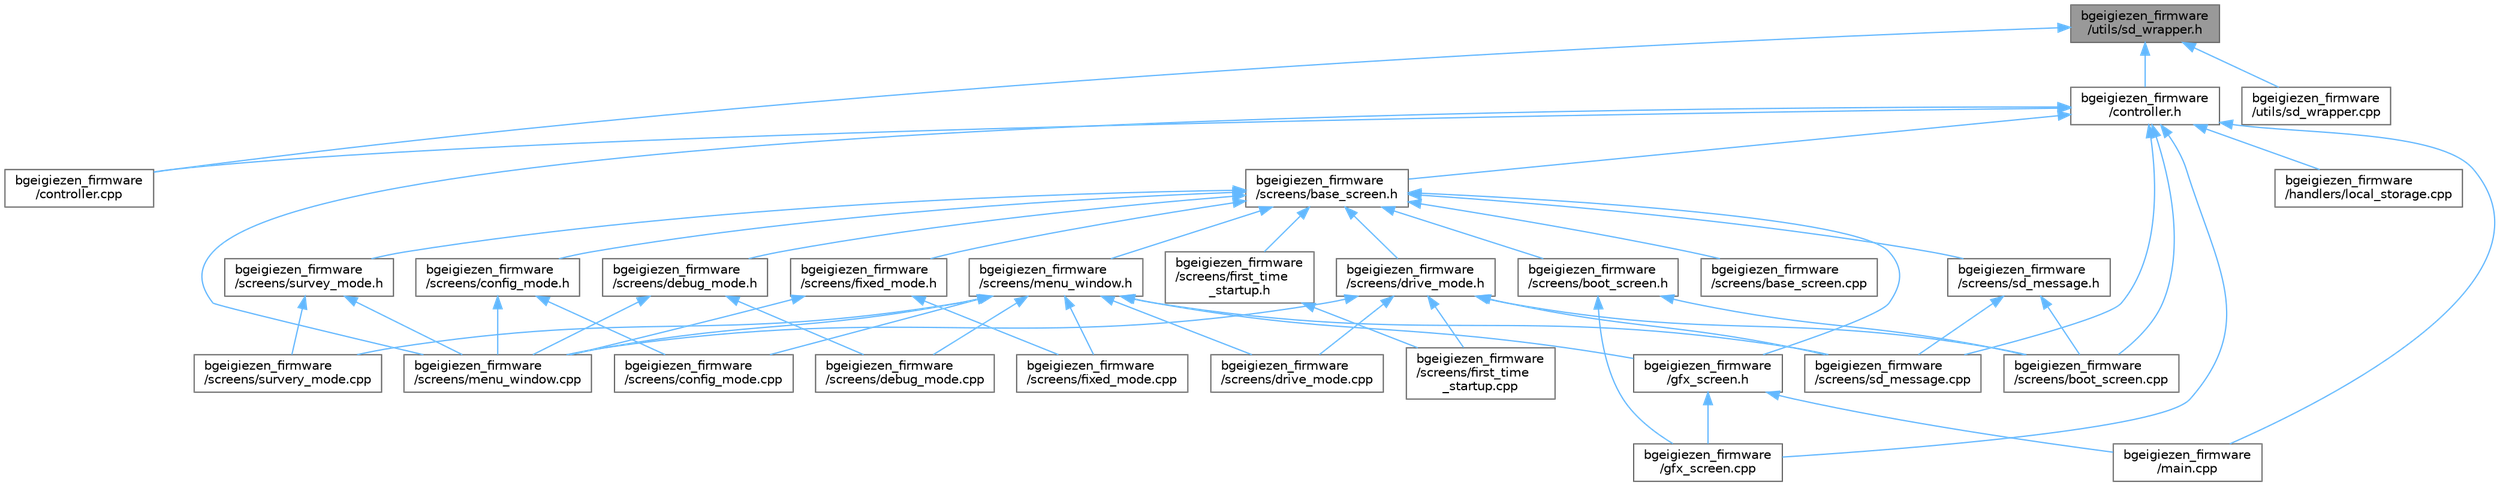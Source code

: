 digraph "bgeigiezen_firmware/utils/sd_wrapper.h"
{
 // LATEX_PDF_SIZE
  bgcolor="transparent";
  edge [fontname=Helvetica,fontsize=10,labelfontname=Helvetica,labelfontsize=10];
  node [fontname=Helvetica,fontsize=10,shape=box,height=0.2,width=0.4];
  Node1 [id="Node000001",label="bgeigiezen_firmware\l/utils/sd_wrapper.h",height=0.2,width=0.4,color="gray40", fillcolor="grey60", style="filled", fontcolor="black",tooltip=" "];
  Node1 -> Node2 [id="edge51_Node000001_Node000002",dir="back",color="steelblue1",style="solid",tooltip=" "];
  Node2 [id="Node000002",label="bgeigiezen_firmware\l/controller.cpp",height=0.2,width=0.4,color="grey40", fillcolor="white", style="filled",URL="$controller_8cpp.html",tooltip=" "];
  Node1 -> Node3 [id="edge52_Node000001_Node000003",dir="back",color="steelblue1",style="solid",tooltip=" "];
  Node3 [id="Node000003",label="bgeigiezen_firmware\l/controller.h",height=0.2,width=0.4,color="grey40", fillcolor="white", style="filled",URL="$controller_8h.html",tooltip=" "];
  Node3 -> Node2 [id="edge53_Node000003_Node000002",dir="back",color="steelblue1",style="solid",tooltip=" "];
  Node3 -> Node4 [id="edge54_Node000003_Node000004",dir="back",color="steelblue1",style="solid",tooltip=" "];
  Node4 [id="Node000004",label="bgeigiezen_firmware\l/gfx_screen.cpp",height=0.2,width=0.4,color="grey40", fillcolor="white", style="filled",URL="$gfx__screen_8cpp.html",tooltip=" "];
  Node3 -> Node5 [id="edge55_Node000003_Node000005",dir="back",color="steelblue1",style="solid",tooltip=" "];
  Node5 [id="Node000005",label="bgeigiezen_firmware\l/handlers/local_storage.cpp",height=0.2,width=0.4,color="grey40", fillcolor="white", style="filled",URL="$local__storage_8cpp.html",tooltip=" "];
  Node3 -> Node6 [id="edge56_Node000003_Node000006",dir="back",color="steelblue1",style="solid",tooltip=" "];
  Node6 [id="Node000006",label="bgeigiezen_firmware\l/main.cpp",height=0.2,width=0.4,color="grey40", fillcolor="white", style="filled",URL="$bgeigiezen__firmware_2main_8cpp.html",tooltip=" "];
  Node3 -> Node7 [id="edge57_Node000003_Node000007",dir="back",color="steelblue1",style="solid",tooltip=" "];
  Node7 [id="Node000007",label="bgeigiezen_firmware\l/screens/base_screen.h",height=0.2,width=0.4,color="grey40", fillcolor="white", style="filled",URL="$base__screen_8h.html",tooltip=" "];
  Node7 -> Node8 [id="edge58_Node000007_Node000008",dir="back",color="steelblue1",style="solid",tooltip=" "];
  Node8 [id="Node000008",label="bgeigiezen_firmware\l/gfx_screen.h",height=0.2,width=0.4,color="grey40", fillcolor="white", style="filled",URL="$gfx__screen_8h.html",tooltip=" "];
  Node8 -> Node4 [id="edge59_Node000008_Node000004",dir="back",color="steelblue1",style="solid",tooltip=" "];
  Node8 -> Node6 [id="edge60_Node000008_Node000006",dir="back",color="steelblue1",style="solid",tooltip=" "];
  Node7 -> Node9 [id="edge61_Node000007_Node000009",dir="back",color="steelblue1",style="solid",tooltip=" "];
  Node9 [id="Node000009",label="bgeigiezen_firmware\l/screens/base_screen.cpp",height=0.2,width=0.4,color="grey40", fillcolor="white", style="filled",URL="$base__screen_8cpp.html",tooltip=" "];
  Node7 -> Node10 [id="edge62_Node000007_Node000010",dir="back",color="steelblue1",style="solid",tooltip=" "];
  Node10 [id="Node000010",label="bgeigiezen_firmware\l/screens/boot_screen.h",height=0.2,width=0.4,color="grey40", fillcolor="white", style="filled",URL="$boot__screen_8h.html",tooltip=" "];
  Node10 -> Node4 [id="edge63_Node000010_Node000004",dir="back",color="steelblue1",style="solid",tooltip=" "];
  Node10 -> Node11 [id="edge64_Node000010_Node000011",dir="back",color="steelblue1",style="solid",tooltip=" "];
  Node11 [id="Node000011",label="bgeigiezen_firmware\l/screens/boot_screen.cpp",height=0.2,width=0.4,color="grey40", fillcolor="white", style="filled",URL="$boot__screen_8cpp.html",tooltip=" "];
  Node7 -> Node12 [id="edge65_Node000007_Node000012",dir="back",color="steelblue1",style="solid",tooltip=" "];
  Node12 [id="Node000012",label="bgeigiezen_firmware\l/screens/config_mode.h",height=0.2,width=0.4,color="grey40", fillcolor="white", style="filled",URL="$config__mode_8h.html",tooltip=" "];
  Node12 -> Node13 [id="edge66_Node000012_Node000013",dir="back",color="steelblue1",style="solid",tooltip=" "];
  Node13 [id="Node000013",label="bgeigiezen_firmware\l/screens/config_mode.cpp",height=0.2,width=0.4,color="grey40", fillcolor="white", style="filled",URL="$config__mode_8cpp.html",tooltip=" "];
  Node12 -> Node14 [id="edge67_Node000012_Node000014",dir="back",color="steelblue1",style="solid",tooltip=" "];
  Node14 [id="Node000014",label="bgeigiezen_firmware\l/screens/menu_window.cpp",height=0.2,width=0.4,color="grey40", fillcolor="white", style="filled",URL="$menu__window_8cpp.html",tooltip=" "];
  Node7 -> Node15 [id="edge68_Node000007_Node000015",dir="back",color="steelblue1",style="solid",tooltip=" "];
  Node15 [id="Node000015",label="bgeigiezen_firmware\l/screens/debug_mode.h",height=0.2,width=0.4,color="grey40", fillcolor="white", style="filled",URL="$debug__mode_8h.html",tooltip=" "];
  Node15 -> Node16 [id="edge69_Node000015_Node000016",dir="back",color="steelblue1",style="solid",tooltip=" "];
  Node16 [id="Node000016",label="bgeigiezen_firmware\l/screens/debug_mode.cpp",height=0.2,width=0.4,color="grey40", fillcolor="white", style="filled",URL="$debug__mode_8cpp.html",tooltip=" "];
  Node15 -> Node14 [id="edge70_Node000015_Node000014",dir="back",color="steelblue1",style="solid",tooltip=" "];
  Node7 -> Node17 [id="edge71_Node000007_Node000017",dir="back",color="steelblue1",style="solid",tooltip=" "];
  Node17 [id="Node000017",label="bgeigiezen_firmware\l/screens/drive_mode.h",height=0.2,width=0.4,color="grey40", fillcolor="white", style="filled",URL="$drive__mode_8h.html",tooltip=" "];
  Node17 -> Node11 [id="edge72_Node000017_Node000011",dir="back",color="steelblue1",style="solid",tooltip=" "];
  Node17 -> Node18 [id="edge73_Node000017_Node000018",dir="back",color="steelblue1",style="solid",tooltip=" "];
  Node18 [id="Node000018",label="bgeigiezen_firmware\l/screens/drive_mode.cpp",height=0.2,width=0.4,color="grey40", fillcolor="white", style="filled",URL="$drive__mode_8cpp.html",tooltip=" "];
  Node17 -> Node19 [id="edge74_Node000017_Node000019",dir="back",color="steelblue1",style="solid",tooltip=" "];
  Node19 [id="Node000019",label="bgeigiezen_firmware\l/screens/first_time\l_startup.cpp",height=0.2,width=0.4,color="grey40", fillcolor="white", style="filled",URL="$first__time__startup_8cpp.html",tooltip=" "];
  Node17 -> Node14 [id="edge75_Node000017_Node000014",dir="back",color="steelblue1",style="solid",tooltip=" "];
  Node17 -> Node20 [id="edge76_Node000017_Node000020",dir="back",color="steelblue1",style="solid",tooltip=" "];
  Node20 [id="Node000020",label="bgeigiezen_firmware\l/screens/sd_message.cpp",height=0.2,width=0.4,color="grey40", fillcolor="white", style="filled",URL="$sd__message_8cpp.html",tooltip=" "];
  Node7 -> Node21 [id="edge77_Node000007_Node000021",dir="back",color="steelblue1",style="solid",tooltip=" "];
  Node21 [id="Node000021",label="bgeigiezen_firmware\l/screens/first_time\l_startup.h",height=0.2,width=0.4,color="grey40", fillcolor="white", style="filled",URL="$first__time__startup_8h.html",tooltip=" "];
  Node21 -> Node19 [id="edge78_Node000021_Node000019",dir="back",color="steelblue1",style="solid",tooltip=" "];
  Node7 -> Node22 [id="edge79_Node000007_Node000022",dir="back",color="steelblue1",style="solid",tooltip=" "];
  Node22 [id="Node000022",label="bgeigiezen_firmware\l/screens/fixed_mode.h",height=0.2,width=0.4,color="grey40", fillcolor="white", style="filled",URL="$fixed__mode_8h.html",tooltip=" "];
  Node22 -> Node23 [id="edge80_Node000022_Node000023",dir="back",color="steelblue1",style="solid",tooltip=" "];
  Node23 [id="Node000023",label="bgeigiezen_firmware\l/screens/fixed_mode.cpp",height=0.2,width=0.4,color="grey40", fillcolor="white", style="filled",URL="$fixed__mode_8cpp.html",tooltip=" "];
  Node22 -> Node14 [id="edge81_Node000022_Node000014",dir="back",color="steelblue1",style="solid",tooltip=" "];
  Node7 -> Node24 [id="edge82_Node000007_Node000024",dir="back",color="steelblue1",style="solid",tooltip=" "];
  Node24 [id="Node000024",label="bgeigiezen_firmware\l/screens/menu_window.h",height=0.2,width=0.4,color="grey40", fillcolor="white", style="filled",URL="$menu__window_8h.html",tooltip=" "];
  Node24 -> Node8 [id="edge83_Node000024_Node000008",dir="back",color="steelblue1",style="solid",tooltip=" "];
  Node24 -> Node13 [id="edge84_Node000024_Node000013",dir="back",color="steelblue1",style="solid",tooltip=" "];
  Node24 -> Node16 [id="edge85_Node000024_Node000016",dir="back",color="steelblue1",style="solid",tooltip=" "];
  Node24 -> Node18 [id="edge86_Node000024_Node000018",dir="back",color="steelblue1",style="solid",tooltip=" "];
  Node24 -> Node23 [id="edge87_Node000024_Node000023",dir="back",color="steelblue1",style="solid",tooltip=" "];
  Node24 -> Node14 [id="edge88_Node000024_Node000014",dir="back",color="steelblue1",style="solid",tooltip=" "];
  Node24 -> Node20 [id="edge89_Node000024_Node000020",dir="back",color="steelblue1",style="solid",tooltip=" "];
  Node24 -> Node25 [id="edge90_Node000024_Node000025",dir="back",color="steelblue1",style="solid",tooltip=" "];
  Node25 [id="Node000025",label="bgeigiezen_firmware\l/screens/survery_mode.cpp",height=0.2,width=0.4,color="grey40", fillcolor="white", style="filled",URL="$survery__mode_8cpp.html",tooltip=" "];
  Node7 -> Node26 [id="edge91_Node000007_Node000026",dir="back",color="steelblue1",style="solid",tooltip=" "];
  Node26 [id="Node000026",label="bgeigiezen_firmware\l/screens/sd_message.h",height=0.2,width=0.4,color="grey40", fillcolor="white", style="filled",URL="$sd__message_8h.html",tooltip=" "];
  Node26 -> Node11 [id="edge92_Node000026_Node000011",dir="back",color="steelblue1",style="solid",tooltip=" "];
  Node26 -> Node20 [id="edge93_Node000026_Node000020",dir="back",color="steelblue1",style="solid",tooltip=" "];
  Node7 -> Node27 [id="edge94_Node000007_Node000027",dir="back",color="steelblue1",style="solid",tooltip=" "];
  Node27 [id="Node000027",label="bgeigiezen_firmware\l/screens/survey_mode.h",height=0.2,width=0.4,color="grey40", fillcolor="white", style="filled",URL="$survey__mode_8h.html",tooltip=" "];
  Node27 -> Node14 [id="edge95_Node000027_Node000014",dir="back",color="steelblue1",style="solid",tooltip=" "];
  Node27 -> Node25 [id="edge96_Node000027_Node000025",dir="back",color="steelblue1",style="solid",tooltip=" "];
  Node3 -> Node11 [id="edge97_Node000003_Node000011",dir="back",color="steelblue1",style="solid",tooltip=" "];
  Node3 -> Node14 [id="edge98_Node000003_Node000014",dir="back",color="steelblue1",style="solid",tooltip=" "];
  Node3 -> Node20 [id="edge99_Node000003_Node000020",dir="back",color="steelblue1",style="solid",tooltip=" "];
  Node1 -> Node28 [id="edge100_Node000001_Node000028",dir="back",color="steelblue1",style="solid",tooltip=" "];
  Node28 [id="Node000028",label="bgeigiezen_firmware\l/utils/sd_wrapper.cpp",height=0.2,width=0.4,color="grey40", fillcolor="white", style="filled",URL="$sd__wrapper_8cpp.html",tooltip=" "];
}
